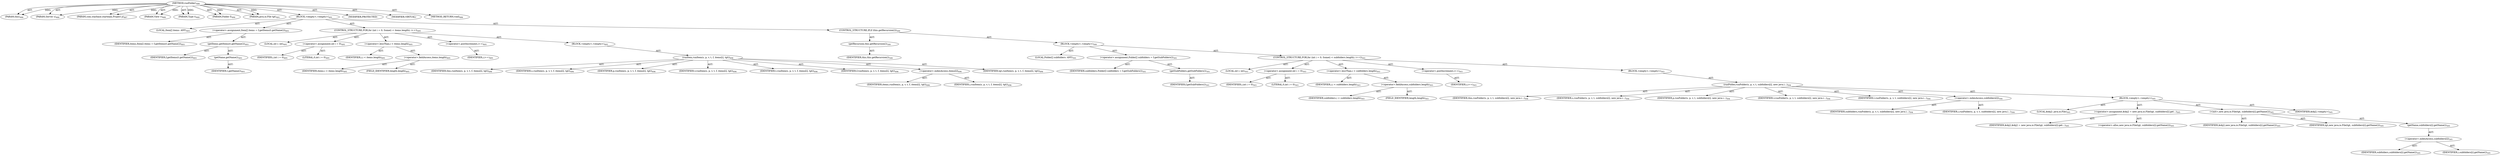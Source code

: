 digraph "runFolder" {  
"111669149704" [label = <(METHOD,runFolder)<SUB>486</SUB>> ]
"115964116999" [label = <(PARAM,this)<SUB>486</SUB>> ]
"115964117028" [label = <(PARAM,Server s)<SUB>486</SUB>> ]
"115964117029" [label = <(PARAM,com.starbase.starteam.Project p)<SUB>487</SUB>> ]
"115964117030" [label = <(PARAM,View v)<SUB>488</SUB>> ]
"115964117031" [label = <(PARAM,Type t)<SUB>489</SUB>> ]
"115964117032" [label = <(PARAM,Folder f)<SUB>490</SUB>> ]
"115964117033" [label = <(PARAM,java.io.File tgt)<SUB>491</SUB>> ]
"25769803807" [label = <(BLOCK,&lt;empty&gt;,&lt;empty&gt;)<SUB>491</SUB>> ]
"94489280536" [label = <(LOCAL,Item[] items: ANY)<SUB>493</SUB>> ]
"30064771319" [label = <(&lt;operator&gt;.assignment,Item[] items = f.getItems(t.getName()))<SUB>493</SUB>> ]
"68719476959" [label = <(IDENTIFIER,items,Item[] items = f.getItems(t.getName()))<SUB>493</SUB>> ]
"30064771320" [label = <(getItems,getItems(t.getName()))<SUB>493</SUB>> ]
"68719476960" [label = <(IDENTIFIER,f,getItems(t.getName()))<SUB>493</SUB>> ]
"30064771321" [label = <(getName,getName())<SUB>493</SUB>> ]
"68719476961" [label = <(IDENTIFIER,t,getName())<SUB>493</SUB>> ]
"47244640279" [label = <(CONTROL_STRUCTURE,FOR,for (int i = 0; Some(i &lt; items.length); i++))<SUB>495</SUB>> ]
"94489280537" [label = <(LOCAL,int i: int)<SUB>495</SUB>> ]
"30064771322" [label = <(&lt;operator&gt;.assignment,int i = 0)<SUB>495</SUB>> ]
"68719476962" [label = <(IDENTIFIER,i,int i = 0)<SUB>495</SUB>> ]
"90194313266" [label = <(LITERAL,0,int i = 0)<SUB>495</SUB>> ]
"30064771323" [label = <(&lt;operator&gt;.lessThan,i &lt; items.length)<SUB>495</SUB>> ]
"68719476963" [label = <(IDENTIFIER,i,i &lt; items.length)<SUB>495</SUB>> ]
"30064771324" [label = <(&lt;operator&gt;.fieldAccess,items.length)<SUB>495</SUB>> ]
"68719476964" [label = <(IDENTIFIER,items,i &lt; items.length)<SUB>495</SUB>> ]
"55834574872" [label = <(FIELD_IDENTIFIER,length,length)<SUB>495</SUB>> ]
"30064771325" [label = <(&lt;operator&gt;.postIncrement,i++)<SUB>495</SUB>> ]
"68719476965" [label = <(IDENTIFIER,i,i++)<SUB>495</SUB>> ]
"25769803808" [label = <(BLOCK,&lt;empty&gt;,&lt;empty&gt;)<SUB>495</SUB>> ]
"30064771326" [label = <(runItem,runItem(s, p, v, t, f, items[i], tgt))<SUB>496</SUB>> ]
"68719476792" [label = <(IDENTIFIER,this,runItem(s, p, v, t, f, items[i], tgt))<SUB>496</SUB>> ]
"68719476966" [label = <(IDENTIFIER,s,runItem(s, p, v, t, f, items[i], tgt))<SUB>496</SUB>> ]
"68719476967" [label = <(IDENTIFIER,p,runItem(s, p, v, t, f, items[i], tgt))<SUB>496</SUB>> ]
"68719476968" [label = <(IDENTIFIER,v,runItem(s, p, v, t, f, items[i], tgt))<SUB>496</SUB>> ]
"68719476969" [label = <(IDENTIFIER,t,runItem(s, p, v, t, f, items[i], tgt))<SUB>496</SUB>> ]
"68719476970" [label = <(IDENTIFIER,f,runItem(s, p, v, t, f, items[i], tgt))<SUB>496</SUB>> ]
"30064771327" [label = <(&lt;operator&gt;.indexAccess,items[i])<SUB>496</SUB>> ]
"68719476971" [label = <(IDENTIFIER,items,runItem(s, p, v, t, f, items[i], tgt))<SUB>496</SUB>> ]
"68719476972" [label = <(IDENTIFIER,i,runItem(s, p, v, t, f, items[i], tgt))<SUB>496</SUB>> ]
"68719476973" [label = <(IDENTIFIER,tgt,runItem(s, p, v, t, f, items[i], tgt))<SUB>496</SUB>> ]
"47244640280" [label = <(CONTROL_STRUCTURE,IF,if (this.getRecursion()))<SUB>500</SUB>> ]
"30064771328" [label = <(getRecursion,this.getRecursion())<SUB>500</SUB>> ]
"68719476793" [label = <(IDENTIFIER,this,this.getRecursion())<SUB>500</SUB>> ]
"25769803809" [label = <(BLOCK,&lt;empty&gt;,&lt;empty&gt;)<SUB>500</SUB>> ]
"94489280538" [label = <(LOCAL,Folder[] subfolders: ANY)<SUB>501</SUB>> ]
"30064771329" [label = <(&lt;operator&gt;.assignment,Folder[] subfolders = f.getSubFolders())<SUB>501</SUB>> ]
"68719476974" [label = <(IDENTIFIER,subfolders,Folder[] subfolders = f.getSubFolders())<SUB>501</SUB>> ]
"30064771330" [label = <(getSubFolders,getSubFolders())<SUB>501</SUB>> ]
"68719476975" [label = <(IDENTIFIER,f,getSubFolders())<SUB>501</SUB>> ]
"47244640281" [label = <(CONTROL_STRUCTURE,FOR,for (int i = 0; Some(i &lt; subfolders.length); i++))<SUB>503</SUB>> ]
"94489280539" [label = <(LOCAL,int i: int)<SUB>503</SUB>> ]
"30064771331" [label = <(&lt;operator&gt;.assignment,int i = 0)<SUB>503</SUB>> ]
"68719476976" [label = <(IDENTIFIER,i,int i = 0)<SUB>503</SUB>> ]
"90194313267" [label = <(LITERAL,0,int i = 0)<SUB>503</SUB>> ]
"30064771332" [label = <(&lt;operator&gt;.lessThan,i &lt; subfolders.length)<SUB>503</SUB>> ]
"68719476977" [label = <(IDENTIFIER,i,i &lt; subfolders.length)<SUB>503</SUB>> ]
"30064771333" [label = <(&lt;operator&gt;.fieldAccess,subfolders.length)<SUB>503</SUB>> ]
"68719476978" [label = <(IDENTIFIER,subfolders,i &lt; subfolders.length)<SUB>503</SUB>> ]
"55834574873" [label = <(FIELD_IDENTIFIER,length,length)<SUB>503</SUB>> ]
"30064771334" [label = <(&lt;operator&gt;.postIncrement,i++)<SUB>503</SUB>> ]
"68719476979" [label = <(IDENTIFIER,i,i++)<SUB>503</SUB>> ]
"25769803810" [label = <(BLOCK,&lt;empty&gt;,&lt;empty&gt;)<SUB>503</SUB>> ]
"30064771335" [label = <(runFolder,runFolder(s, p, v, t, subfolders[i], new java.i...)<SUB>504</SUB>> ]
"68719476794" [label = <(IDENTIFIER,this,runFolder(s, p, v, t, subfolders[i], new java.i...)<SUB>504</SUB>> ]
"68719476980" [label = <(IDENTIFIER,s,runFolder(s, p, v, t, subfolders[i], new java.i...)<SUB>504</SUB>> ]
"68719476981" [label = <(IDENTIFIER,p,runFolder(s, p, v, t, subfolders[i], new java.i...)<SUB>504</SUB>> ]
"68719476982" [label = <(IDENTIFIER,v,runFolder(s, p, v, t, subfolders[i], new java.i...)<SUB>504</SUB>> ]
"68719476983" [label = <(IDENTIFIER,t,runFolder(s, p, v, t, subfolders[i], new java.i...)<SUB>504</SUB>> ]
"30064771336" [label = <(&lt;operator&gt;.indexAccess,subfolders[i])<SUB>504</SUB>> ]
"68719476984" [label = <(IDENTIFIER,subfolders,runFolder(s, p, v, t, subfolders[i], new java.i...)<SUB>504</SUB>> ]
"68719476985" [label = <(IDENTIFIER,i,runFolder(s, p, v, t, subfolders[i], new java.i...)<SUB>504</SUB>> ]
"25769803811" [label = <(BLOCK,&lt;empty&gt;,&lt;empty&gt;)<SUB>505</SUB>> ]
"94489280540" [label = <(LOCAL,$obj2: java.io.File)<SUB>505</SUB>> ]
"30064771337" [label = <(&lt;operator&gt;.assignment,$obj2 = new java.io.File(tgt, subfolders[i].get...)<SUB>505</SUB>> ]
"68719476986" [label = <(IDENTIFIER,$obj2,$obj2 = new java.io.File(tgt, subfolders[i].get...)<SUB>505</SUB>> ]
"30064771338" [label = <(&lt;operator&gt;.alloc,new java.io.File(tgt, subfolders[i].getName()))<SUB>505</SUB>> ]
"30064771339" [label = <(&lt;init&gt;,new java.io.File(tgt, subfolders[i].getName()))<SUB>505</SUB>> ]
"68719476987" [label = <(IDENTIFIER,$obj2,new java.io.File(tgt, subfolders[i].getName()))<SUB>505</SUB>> ]
"68719476988" [label = <(IDENTIFIER,tgt,new java.io.File(tgt, subfolders[i].getName()))<SUB>505</SUB>> ]
"30064771340" [label = <(getName,subfolders[i].getName())<SUB>505</SUB>> ]
"30064771341" [label = <(&lt;operator&gt;.indexAccess,subfolders[i])<SUB>505</SUB>> ]
"68719476989" [label = <(IDENTIFIER,subfolders,subfolders[i].getName())<SUB>505</SUB>> ]
"68719476990" [label = <(IDENTIFIER,i,subfolders[i].getName())<SUB>505</SUB>> ]
"68719476991" [label = <(IDENTIFIER,$obj2,&lt;empty&gt;)<SUB>505</SUB>> ]
"133143986215" [label = <(MODIFIER,PROTECTED)> ]
"133143986216" [label = <(MODIFIER,VIRTUAL)> ]
"128849018888" [label = <(METHOD_RETURN,void)<SUB>486</SUB>> ]
  "111669149704" -> "115964116999"  [ label = "AST: "] 
  "111669149704" -> "115964117028"  [ label = "AST: "] 
  "111669149704" -> "115964117029"  [ label = "AST: "] 
  "111669149704" -> "115964117030"  [ label = "AST: "] 
  "111669149704" -> "115964117031"  [ label = "AST: "] 
  "111669149704" -> "115964117032"  [ label = "AST: "] 
  "111669149704" -> "115964117033"  [ label = "AST: "] 
  "111669149704" -> "25769803807"  [ label = "AST: "] 
  "111669149704" -> "133143986215"  [ label = "AST: "] 
  "111669149704" -> "133143986216"  [ label = "AST: "] 
  "111669149704" -> "128849018888"  [ label = "AST: "] 
  "25769803807" -> "94489280536"  [ label = "AST: "] 
  "25769803807" -> "30064771319"  [ label = "AST: "] 
  "25769803807" -> "47244640279"  [ label = "AST: "] 
  "25769803807" -> "47244640280"  [ label = "AST: "] 
  "30064771319" -> "68719476959"  [ label = "AST: "] 
  "30064771319" -> "30064771320"  [ label = "AST: "] 
  "30064771320" -> "68719476960"  [ label = "AST: "] 
  "30064771320" -> "30064771321"  [ label = "AST: "] 
  "30064771321" -> "68719476961"  [ label = "AST: "] 
  "47244640279" -> "94489280537"  [ label = "AST: "] 
  "47244640279" -> "30064771322"  [ label = "AST: "] 
  "47244640279" -> "30064771323"  [ label = "AST: "] 
  "47244640279" -> "30064771325"  [ label = "AST: "] 
  "47244640279" -> "25769803808"  [ label = "AST: "] 
  "30064771322" -> "68719476962"  [ label = "AST: "] 
  "30064771322" -> "90194313266"  [ label = "AST: "] 
  "30064771323" -> "68719476963"  [ label = "AST: "] 
  "30064771323" -> "30064771324"  [ label = "AST: "] 
  "30064771324" -> "68719476964"  [ label = "AST: "] 
  "30064771324" -> "55834574872"  [ label = "AST: "] 
  "30064771325" -> "68719476965"  [ label = "AST: "] 
  "25769803808" -> "30064771326"  [ label = "AST: "] 
  "30064771326" -> "68719476792"  [ label = "AST: "] 
  "30064771326" -> "68719476966"  [ label = "AST: "] 
  "30064771326" -> "68719476967"  [ label = "AST: "] 
  "30064771326" -> "68719476968"  [ label = "AST: "] 
  "30064771326" -> "68719476969"  [ label = "AST: "] 
  "30064771326" -> "68719476970"  [ label = "AST: "] 
  "30064771326" -> "30064771327"  [ label = "AST: "] 
  "30064771326" -> "68719476973"  [ label = "AST: "] 
  "30064771327" -> "68719476971"  [ label = "AST: "] 
  "30064771327" -> "68719476972"  [ label = "AST: "] 
  "47244640280" -> "30064771328"  [ label = "AST: "] 
  "47244640280" -> "25769803809"  [ label = "AST: "] 
  "30064771328" -> "68719476793"  [ label = "AST: "] 
  "25769803809" -> "94489280538"  [ label = "AST: "] 
  "25769803809" -> "30064771329"  [ label = "AST: "] 
  "25769803809" -> "47244640281"  [ label = "AST: "] 
  "30064771329" -> "68719476974"  [ label = "AST: "] 
  "30064771329" -> "30064771330"  [ label = "AST: "] 
  "30064771330" -> "68719476975"  [ label = "AST: "] 
  "47244640281" -> "94489280539"  [ label = "AST: "] 
  "47244640281" -> "30064771331"  [ label = "AST: "] 
  "47244640281" -> "30064771332"  [ label = "AST: "] 
  "47244640281" -> "30064771334"  [ label = "AST: "] 
  "47244640281" -> "25769803810"  [ label = "AST: "] 
  "30064771331" -> "68719476976"  [ label = "AST: "] 
  "30064771331" -> "90194313267"  [ label = "AST: "] 
  "30064771332" -> "68719476977"  [ label = "AST: "] 
  "30064771332" -> "30064771333"  [ label = "AST: "] 
  "30064771333" -> "68719476978"  [ label = "AST: "] 
  "30064771333" -> "55834574873"  [ label = "AST: "] 
  "30064771334" -> "68719476979"  [ label = "AST: "] 
  "25769803810" -> "30064771335"  [ label = "AST: "] 
  "30064771335" -> "68719476794"  [ label = "AST: "] 
  "30064771335" -> "68719476980"  [ label = "AST: "] 
  "30064771335" -> "68719476981"  [ label = "AST: "] 
  "30064771335" -> "68719476982"  [ label = "AST: "] 
  "30064771335" -> "68719476983"  [ label = "AST: "] 
  "30064771335" -> "30064771336"  [ label = "AST: "] 
  "30064771335" -> "25769803811"  [ label = "AST: "] 
  "30064771336" -> "68719476984"  [ label = "AST: "] 
  "30064771336" -> "68719476985"  [ label = "AST: "] 
  "25769803811" -> "94489280540"  [ label = "AST: "] 
  "25769803811" -> "30064771337"  [ label = "AST: "] 
  "25769803811" -> "30064771339"  [ label = "AST: "] 
  "25769803811" -> "68719476991"  [ label = "AST: "] 
  "30064771337" -> "68719476986"  [ label = "AST: "] 
  "30064771337" -> "30064771338"  [ label = "AST: "] 
  "30064771339" -> "68719476987"  [ label = "AST: "] 
  "30064771339" -> "68719476988"  [ label = "AST: "] 
  "30064771339" -> "30064771340"  [ label = "AST: "] 
  "30064771340" -> "30064771341"  [ label = "AST: "] 
  "30064771341" -> "68719476989"  [ label = "AST: "] 
  "30064771341" -> "68719476990"  [ label = "AST: "] 
  "111669149704" -> "115964116999"  [ label = "DDG: "] 
  "111669149704" -> "115964117028"  [ label = "DDG: "] 
  "111669149704" -> "115964117029"  [ label = "DDG: "] 
  "111669149704" -> "115964117030"  [ label = "DDG: "] 
  "111669149704" -> "115964117031"  [ label = "DDG: "] 
  "111669149704" -> "115964117032"  [ label = "DDG: "] 
  "111669149704" -> "115964117033"  [ label = "DDG: "] 
}
